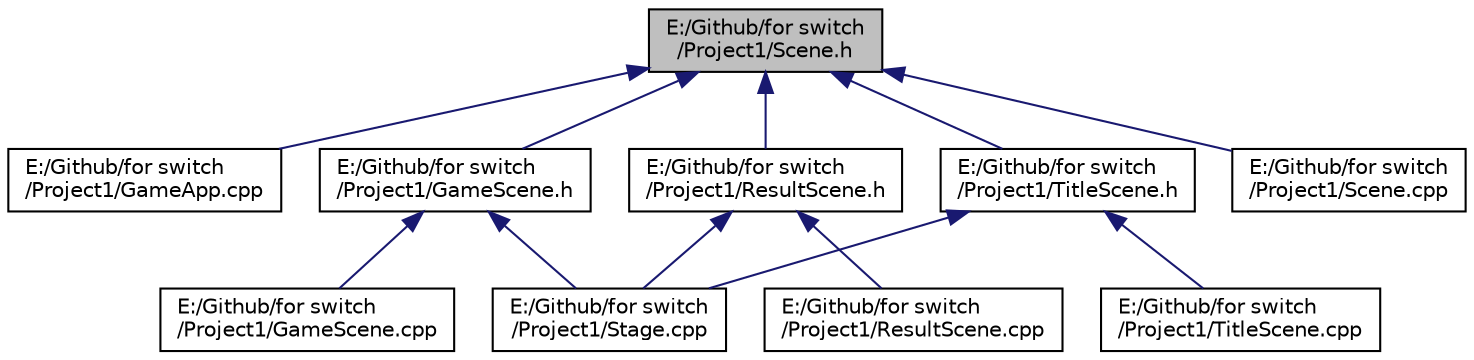 digraph "E:/Github/for switch/Project1/Scene.h"
{
 // LATEX_PDF_SIZE
  edge [fontname="Helvetica",fontsize="10",labelfontname="Helvetica",labelfontsize="10"];
  node [fontname="Helvetica",fontsize="10",shape=record];
  Node1 [label="E:/Github/for switch\l/Project1/Scene.h",height=0.2,width=0.4,color="black", fillcolor="grey75", style="filled", fontcolor="black",tooltip=" "];
  Node1 -> Node2 [dir="back",color="midnightblue",fontsize="10",style="solid",fontname="Helvetica"];
  Node2 [label="E:/Github/for switch\l/Project1/GameApp.cpp",height=0.2,width=0.4,color="black", fillcolor="white", style="filled",URL="$_game_app_8cpp.html",tooltip=" "];
  Node1 -> Node3 [dir="back",color="midnightblue",fontsize="10",style="solid",fontname="Helvetica"];
  Node3 [label="E:/Github/for switch\l/Project1/GameScene.h",height=0.2,width=0.4,color="black", fillcolor="white", style="filled",URL="$_game_scene_8h.html",tooltip=" "];
  Node3 -> Node4 [dir="back",color="midnightblue",fontsize="10",style="solid",fontname="Helvetica"];
  Node4 [label="E:/Github/for switch\l/Project1/GameScene.cpp",height=0.2,width=0.4,color="black", fillcolor="white", style="filled",URL="$_game_scene_8cpp.html",tooltip=" "];
  Node3 -> Node5 [dir="back",color="midnightblue",fontsize="10",style="solid",fontname="Helvetica"];
  Node5 [label="E:/Github/for switch\l/Project1/Stage.cpp",height=0.2,width=0.4,color="black", fillcolor="white", style="filled",URL="$_stage_8cpp.html",tooltip=" "];
  Node1 -> Node6 [dir="back",color="midnightblue",fontsize="10",style="solid",fontname="Helvetica"];
  Node6 [label="E:/Github/for switch\l/Project1/ResultScene.h",height=0.2,width=0.4,color="black", fillcolor="white", style="filled",URL="$_result_scene_8h.html",tooltip=" "];
  Node6 -> Node7 [dir="back",color="midnightblue",fontsize="10",style="solid",fontname="Helvetica"];
  Node7 [label="E:/Github/for switch\l/Project1/ResultScene.cpp",height=0.2,width=0.4,color="black", fillcolor="white", style="filled",URL="$_result_scene_8cpp.html",tooltip=" "];
  Node6 -> Node5 [dir="back",color="midnightblue",fontsize="10",style="solid",fontname="Helvetica"];
  Node1 -> Node8 [dir="back",color="midnightblue",fontsize="10",style="solid",fontname="Helvetica"];
  Node8 [label="E:/Github/for switch\l/Project1/Scene.cpp",height=0.2,width=0.4,color="black", fillcolor="white", style="filled",URL="$_scene_8cpp.html",tooltip=" "];
  Node1 -> Node9 [dir="back",color="midnightblue",fontsize="10",style="solid",fontname="Helvetica"];
  Node9 [label="E:/Github/for switch\l/Project1/TitleScene.h",height=0.2,width=0.4,color="black", fillcolor="white", style="filled",URL="$_title_scene_8h.html",tooltip=" "];
  Node9 -> Node5 [dir="back",color="midnightblue",fontsize="10",style="solid",fontname="Helvetica"];
  Node9 -> Node10 [dir="back",color="midnightblue",fontsize="10",style="solid",fontname="Helvetica"];
  Node10 [label="E:/Github/for switch\l/Project1/TitleScene.cpp",height=0.2,width=0.4,color="black", fillcolor="white", style="filled",URL="$_title_scene_8cpp.html",tooltip=" "];
}
